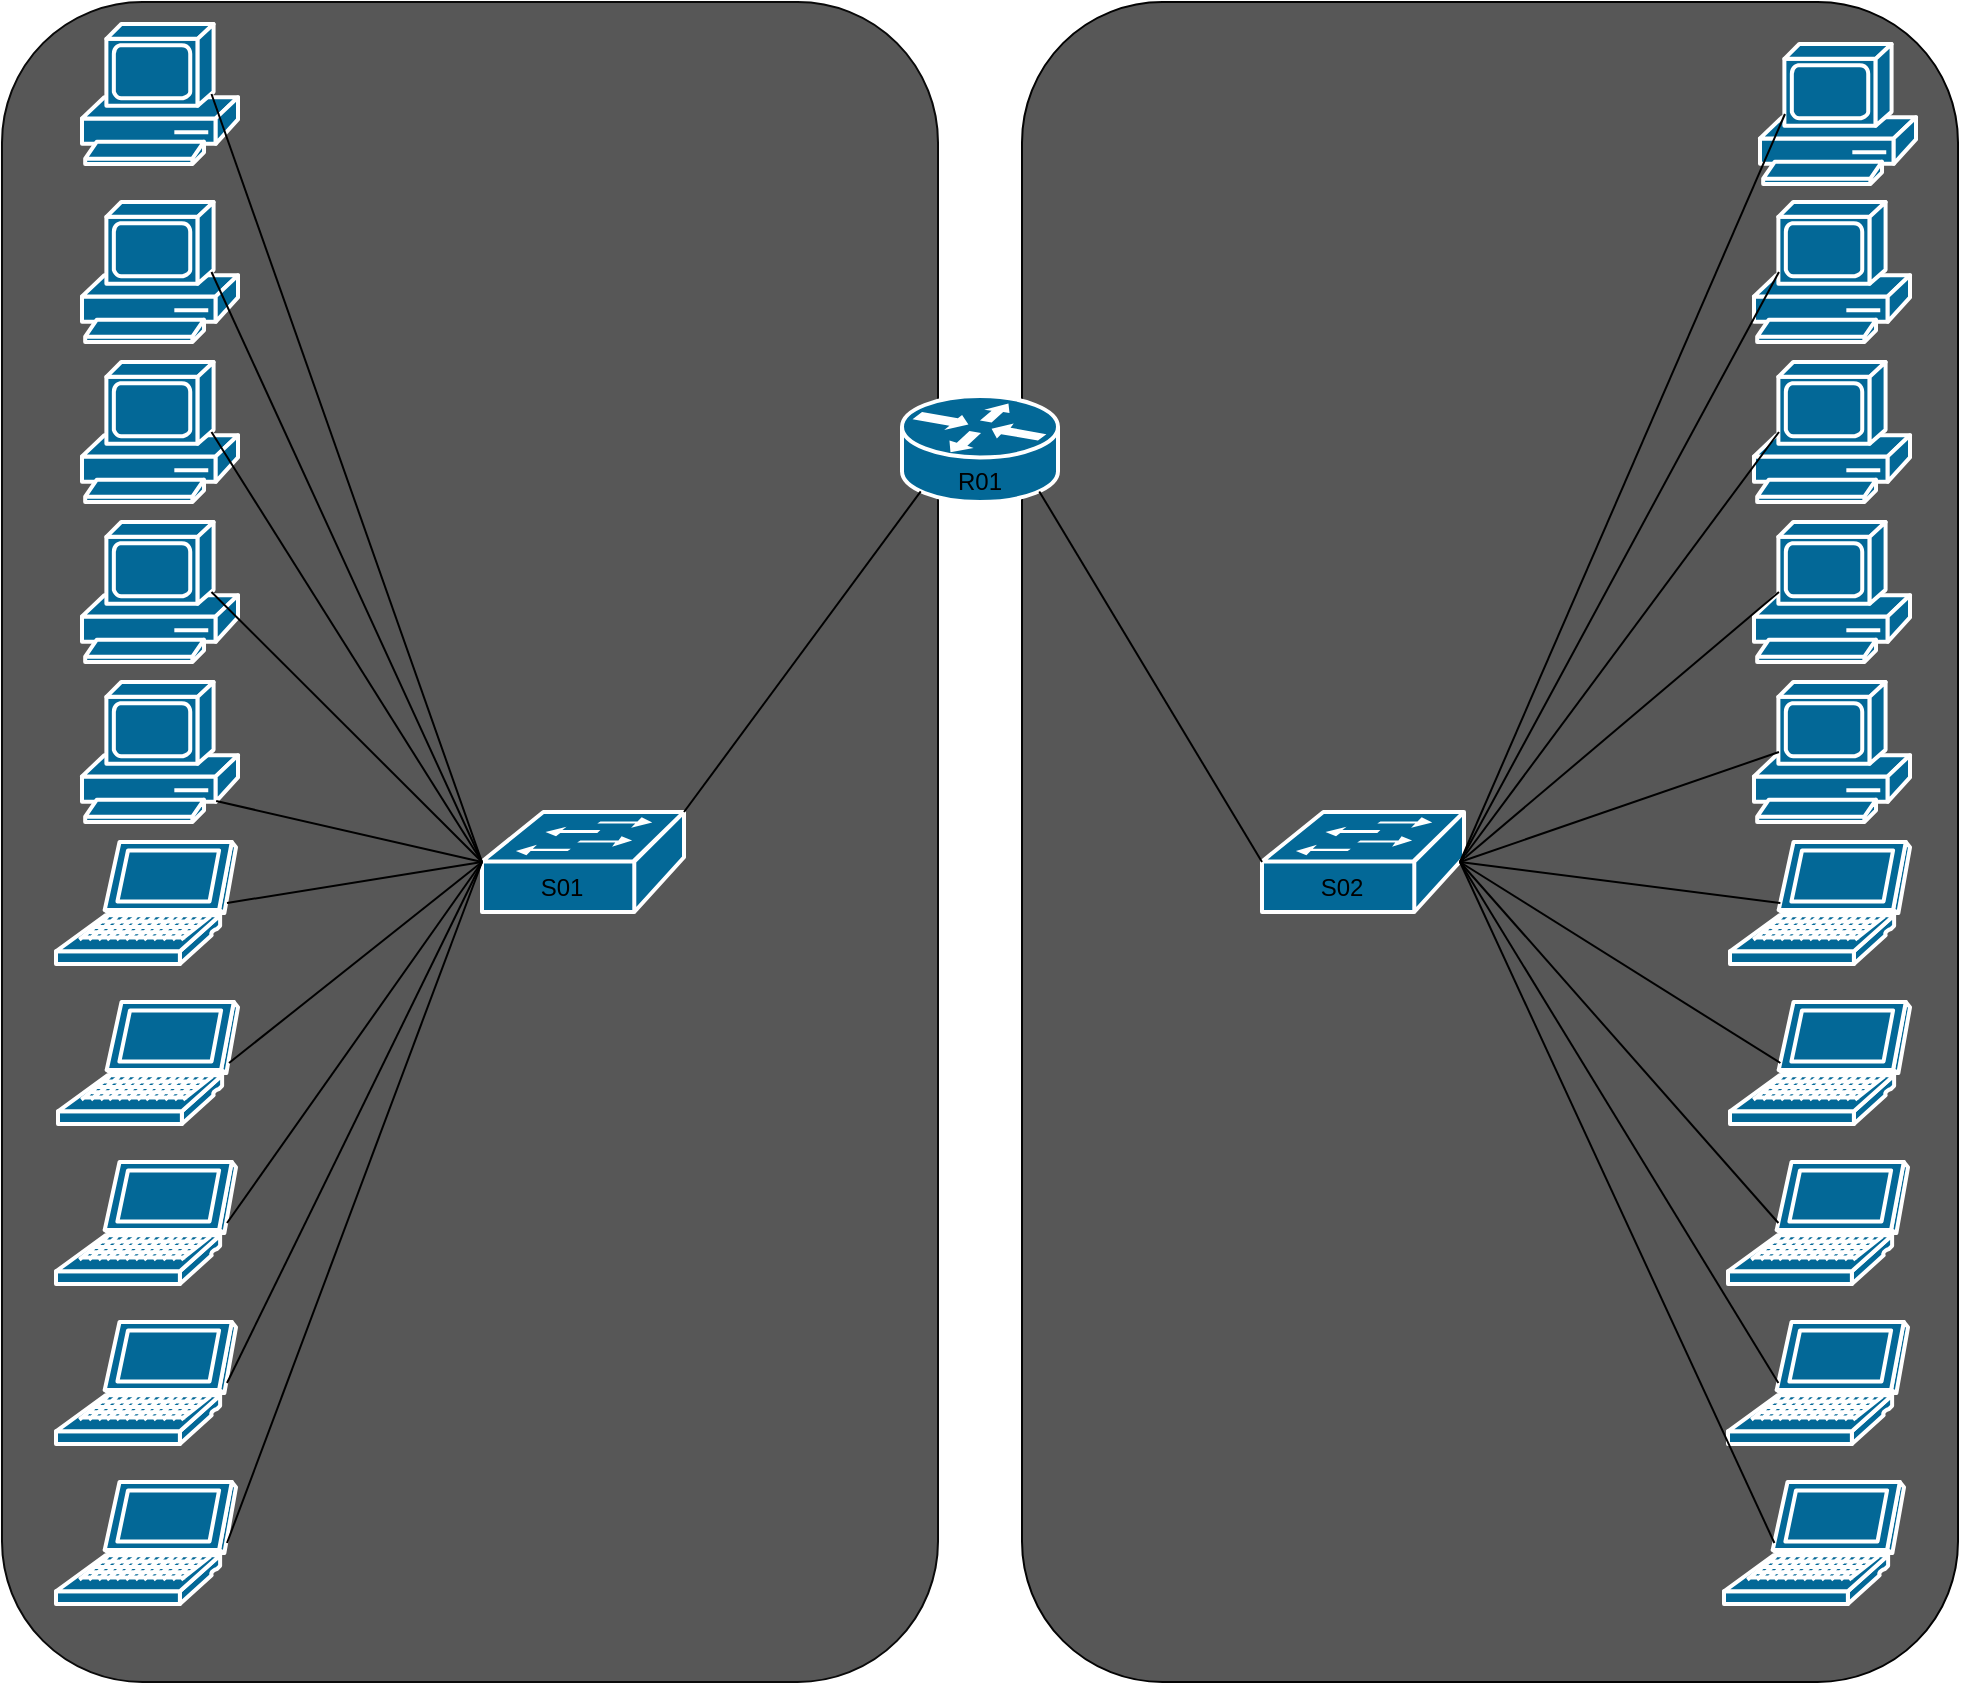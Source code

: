 <mxfile version="25.0.2">
  <diagram name="Page-1" id="c37626ed-c26b-45fb-9056-f9ebc6bb27b6">
    <mxGraphModel dx="1436" dy="968" grid="1" gridSize="10" guides="1" tooltips="1" connect="1" arrows="1" fold="1" page="1" pageScale="1" pageWidth="1100" pageHeight="850" background="none" math="0" shadow="0">
      <root>
        <mxCell id="0" />
        <mxCell id="1" parent="0" />
        <mxCell id="c2ib2R5SYT6zTNgJE4Cd-11" value="" style="rounded=1;whiteSpace=wrap;html=1;fillColor=#575757;gradientColor=none;strokeColor=#030303;" vertex="1" parent="1">
          <mxGeometry x="560" y="47" width="468" height="840" as="geometry" />
        </mxCell>
        <mxCell id="c2ib2R5SYT6zTNgJE4Cd-10" value="" style="rounded=1;whiteSpace=wrap;html=1;fillColor=#575757;strokeColor=#0A0A0A;" vertex="1" parent="1">
          <mxGeometry x="50" y="47" width="468" height="840" as="geometry" />
        </mxCell>
        <mxCell id="CcqRgjcuu0jam1b1uMW6-3" value="" style="shape=mxgraph.cisco.switches.workgroup_switch;sketch=0;html=1;pointerEvents=1;dashed=0;fillColor=#036897;strokeColor=#ffffff;strokeWidth=2;verticalLabelPosition=bottom;verticalAlign=top;align=center;outlineConnect=0;" parent="1" vertex="1">
          <mxGeometry x="680" y="452" width="101" height="50" as="geometry" />
        </mxCell>
        <mxCell id="CcqRgjcuu0jam1b1uMW6-4" value="" style="shape=mxgraph.cisco.routers.router;sketch=0;html=1;pointerEvents=1;dashed=0;fillColor=#036897;strokeColor=#ffffff;strokeWidth=2;verticalLabelPosition=bottom;verticalAlign=top;align=center;outlineConnect=0;" parent="1" vertex="1">
          <mxGeometry x="500" y="244" width="78" height="53" as="geometry" />
        </mxCell>
        <mxCell id="CcqRgjcuu0jam1b1uMW6-5" value="" style="shape=mxgraph.cisco.switches.workgroup_switch;sketch=0;html=1;pointerEvents=1;dashed=0;fillColor=#036897;strokeColor=#ffffff;strokeWidth=2;verticalLabelPosition=bottom;verticalAlign=top;align=center;outlineConnect=0;" parent="1" vertex="1">
          <mxGeometry x="290" y="452" width="101" height="50" as="geometry" />
        </mxCell>
        <mxCell id="CcqRgjcuu0jam1b1uMW6-6" value="" style="shape=mxgraph.cisco.computers_and_peripherals.pc;sketch=0;html=1;pointerEvents=1;dashed=0;fillColor=#036897;strokeColor=#ffffff;strokeWidth=2;verticalLabelPosition=bottom;verticalAlign=top;align=center;outlineConnect=0;" parent="1" vertex="1">
          <mxGeometry x="90" y="58" width="78" height="70" as="geometry" />
        </mxCell>
        <mxCell id="CcqRgjcuu0jam1b1uMW6-8" value="" style="shape=mxgraph.cisco.computers_and_peripherals.pc;sketch=0;html=1;pointerEvents=1;dashed=0;fillColor=#036897;strokeColor=#ffffff;strokeWidth=2;verticalLabelPosition=bottom;verticalAlign=top;align=center;outlineConnect=0;" parent="1" vertex="1">
          <mxGeometry x="90" y="147" width="78" height="70" as="geometry" />
        </mxCell>
        <mxCell id="CcqRgjcuu0jam1b1uMW6-9" value="" style="shape=mxgraph.cisco.computers_and_peripherals.pc;sketch=0;html=1;pointerEvents=1;dashed=0;fillColor=#036897;strokeColor=#ffffff;strokeWidth=2;verticalLabelPosition=bottom;verticalAlign=top;align=center;outlineConnect=0;" parent="1" vertex="1">
          <mxGeometry x="90" y="227" width="78" height="70" as="geometry" />
        </mxCell>
        <mxCell id="CcqRgjcuu0jam1b1uMW6-10" value="" style="shape=mxgraph.cisco.computers_and_peripherals.pc;sketch=0;html=1;pointerEvents=1;dashed=0;fillColor=#036897;strokeColor=#ffffff;strokeWidth=2;verticalLabelPosition=bottom;verticalAlign=top;align=center;outlineConnect=0;" parent="1" vertex="1">
          <mxGeometry x="90" y="307" width="78" height="70" as="geometry" />
        </mxCell>
        <mxCell id="CcqRgjcuu0jam1b1uMW6-11" value="" style="shape=mxgraph.cisco.computers_and_peripherals.pc;sketch=0;html=1;pointerEvents=1;dashed=0;fillColor=#036897;strokeColor=#ffffff;strokeWidth=2;verticalLabelPosition=bottom;verticalAlign=top;align=center;outlineConnect=0;" parent="1" vertex="1">
          <mxGeometry x="90" y="387" width="78" height="70" as="geometry" />
        </mxCell>
        <mxCell id="CcqRgjcuu0jam1b1uMW6-12" value="" style="shape=mxgraph.cisco.computers_and_peripherals.laptop;sketch=0;html=1;pointerEvents=1;dashed=0;fillColor=#036897;strokeColor=#ffffff;strokeWidth=2;verticalLabelPosition=bottom;verticalAlign=top;align=center;outlineConnect=0;" parent="1" vertex="1">
          <mxGeometry x="77" y="467" width="90" height="61" as="geometry" />
        </mxCell>
        <mxCell id="CcqRgjcuu0jam1b1uMW6-13" value="" style="shape=mxgraph.cisco.computers_and_peripherals.laptop;sketch=0;html=1;pointerEvents=1;dashed=0;fillColor=#036897;strokeColor=#ffffff;strokeWidth=2;verticalLabelPosition=bottom;verticalAlign=top;align=center;outlineConnect=0;" parent="1" vertex="1">
          <mxGeometry x="78" y="547" width="90" height="61" as="geometry" />
        </mxCell>
        <mxCell id="CcqRgjcuu0jam1b1uMW6-14" value="" style="shape=mxgraph.cisco.computers_and_peripherals.laptop;sketch=0;html=1;pointerEvents=1;dashed=0;fillColor=#036897;strokeColor=#ffffff;strokeWidth=2;verticalLabelPosition=bottom;verticalAlign=top;align=center;outlineConnect=0;" parent="1" vertex="1">
          <mxGeometry x="77" y="627" width="90" height="61" as="geometry" />
        </mxCell>
        <mxCell id="CcqRgjcuu0jam1b1uMW6-15" value="" style="shape=mxgraph.cisco.computers_and_peripherals.laptop;sketch=0;html=1;pointerEvents=1;dashed=0;fillColor=#036897;strokeColor=#ffffff;strokeWidth=2;verticalLabelPosition=bottom;verticalAlign=top;align=center;outlineConnect=0;" parent="1" vertex="1">
          <mxGeometry x="77" y="707" width="90" height="61" as="geometry" />
        </mxCell>
        <mxCell id="CcqRgjcuu0jam1b1uMW6-25" value="" style="shape=mxgraph.cisco.computers_and_peripherals.pc;sketch=0;html=1;pointerEvents=1;dashed=0;fillColor=#036897;strokeColor=#ffffff;strokeWidth=2;verticalLabelPosition=bottom;verticalAlign=top;align=center;outlineConnect=0;" parent="1" vertex="1">
          <mxGeometry x="929" y="68" width="78" height="70" as="geometry" />
        </mxCell>
        <mxCell id="CcqRgjcuu0jam1b1uMW6-26" value="" style="shape=mxgraph.cisco.computers_and_peripherals.pc;sketch=0;html=1;pointerEvents=1;dashed=0;fillColor=#036897;strokeColor=#ffffff;strokeWidth=2;verticalLabelPosition=bottom;verticalAlign=top;align=center;outlineConnect=0;" parent="1" vertex="1">
          <mxGeometry x="926" y="147" width="78" height="70" as="geometry" />
        </mxCell>
        <mxCell id="CcqRgjcuu0jam1b1uMW6-27" value="" style="shape=mxgraph.cisco.computers_and_peripherals.pc;sketch=0;html=1;pointerEvents=1;dashed=0;fillColor=#036897;strokeColor=#ffffff;strokeWidth=2;verticalLabelPosition=bottom;verticalAlign=top;align=center;outlineConnect=0;" parent="1" vertex="1">
          <mxGeometry x="926" y="227" width="78" height="70" as="geometry" />
        </mxCell>
        <mxCell id="CcqRgjcuu0jam1b1uMW6-28" value="" style="shape=mxgraph.cisco.computers_and_peripherals.pc;sketch=0;html=1;pointerEvents=1;dashed=0;fillColor=#036897;strokeColor=#ffffff;strokeWidth=2;verticalLabelPosition=bottom;verticalAlign=top;align=center;outlineConnect=0;" parent="1" vertex="1">
          <mxGeometry x="926" y="307" width="78" height="70" as="geometry" />
        </mxCell>
        <mxCell id="CcqRgjcuu0jam1b1uMW6-29" value="" style="shape=mxgraph.cisco.computers_and_peripherals.pc;sketch=0;html=1;pointerEvents=1;dashed=0;fillColor=#036897;strokeColor=#ffffff;strokeWidth=2;verticalLabelPosition=bottom;verticalAlign=top;align=center;outlineConnect=0;" parent="1" vertex="1">
          <mxGeometry x="926" y="387" width="78" height="70" as="geometry" />
        </mxCell>
        <mxCell id="CcqRgjcuu0jam1b1uMW6-30" value="" style="shape=mxgraph.cisco.computers_and_peripherals.laptop;sketch=0;html=1;pointerEvents=1;dashed=0;fillColor=#036897;strokeColor=#ffffff;strokeWidth=2;verticalLabelPosition=bottom;verticalAlign=top;align=center;outlineConnect=0;" parent="1" vertex="1">
          <mxGeometry x="914" y="467" width="90" height="61" as="geometry" />
        </mxCell>
        <mxCell id="CcqRgjcuu0jam1b1uMW6-31" value="" style="shape=mxgraph.cisco.computers_and_peripherals.laptop;sketch=0;html=1;pointerEvents=1;dashed=0;fillColor=#036897;strokeColor=#ffffff;strokeWidth=2;verticalLabelPosition=bottom;verticalAlign=top;align=center;outlineConnect=0;" parent="1" vertex="1">
          <mxGeometry x="914" y="547" width="90" height="61" as="geometry" />
        </mxCell>
        <mxCell id="CcqRgjcuu0jam1b1uMW6-32" value="" style="shape=mxgraph.cisco.computers_and_peripherals.laptop;sketch=0;html=1;pointerEvents=1;dashed=0;fillColor=#036897;strokeColor=#ffffff;strokeWidth=2;verticalLabelPosition=bottom;verticalAlign=top;align=center;outlineConnect=0;" parent="1" vertex="1">
          <mxGeometry x="913" y="627" width="90" height="61" as="geometry" />
        </mxCell>
        <mxCell id="CcqRgjcuu0jam1b1uMW6-33" value="" style="shape=mxgraph.cisco.computers_and_peripherals.laptop;sketch=0;html=1;pointerEvents=1;dashed=0;fillColor=#036897;strokeColor=#ffffff;strokeWidth=2;verticalLabelPosition=bottom;verticalAlign=top;align=center;outlineConnect=0;" parent="1" vertex="1">
          <mxGeometry x="913" y="707" width="90" height="61" as="geometry" />
        </mxCell>
        <mxCell id="TWZn_f3_A86rQGEhpxx3-1" value="" style="endArrow=none;html=1;rounded=0;entryX=0;entryY=0.5;entryDx=0;entryDy=0;entryPerimeter=0;exitX=0.83;exitY=0.5;exitDx=0;exitDy=0;exitPerimeter=0;" parent="1" source="CcqRgjcuu0jam1b1uMW6-6" target="CcqRgjcuu0jam1b1uMW6-5" edge="1">
          <mxGeometry width="50" height="50" relative="1" as="geometry">
            <mxPoint x="570" y="467" as="sourcePoint" />
            <mxPoint x="620" y="417" as="targetPoint" />
          </mxGeometry>
        </mxCell>
        <mxCell id="6IX21JZKE8CMq9LOXgGr-6" value="" style="endArrow=none;html=1;rounded=0;entryX=0;entryY=0.5;entryDx=0;entryDy=0;entryPerimeter=0;exitX=0.95;exitY=0.5;exitDx=0;exitDy=0;exitPerimeter=0;" parent="1" source="CcqRgjcuu0jam1b1uMW6-12" target="CcqRgjcuu0jam1b1uMW6-5" edge="1">
          <mxGeometry width="50" height="50" relative="1" as="geometry">
            <mxPoint x="570" y="467" as="sourcePoint" />
            <mxPoint x="620" y="417" as="targetPoint" />
          </mxGeometry>
        </mxCell>
        <mxCell id="6IX21JZKE8CMq9LOXgGr-7" value="" style="endArrow=none;html=1;rounded=0;entryX=0;entryY=0.5;entryDx=0;entryDy=0;entryPerimeter=0;exitX=0.95;exitY=0.5;exitDx=0;exitDy=0;exitPerimeter=0;" parent="1" source="CcqRgjcuu0jam1b1uMW6-13" target="CcqRgjcuu0jam1b1uMW6-5" edge="1">
          <mxGeometry width="50" height="50" relative="1" as="geometry">
            <mxPoint x="570" y="467" as="sourcePoint" />
            <mxPoint x="620" y="417" as="targetPoint" />
          </mxGeometry>
        </mxCell>
        <mxCell id="6IX21JZKE8CMq9LOXgGr-8" value="" style="endArrow=none;html=1;rounded=0;entryX=0;entryY=0.5;entryDx=0;entryDy=0;entryPerimeter=0;exitX=0.95;exitY=0.5;exitDx=0;exitDy=0;exitPerimeter=0;" parent="1" source="CcqRgjcuu0jam1b1uMW6-14" target="CcqRgjcuu0jam1b1uMW6-5" edge="1">
          <mxGeometry width="50" height="50" relative="1" as="geometry">
            <mxPoint x="570" y="467" as="sourcePoint" />
            <mxPoint x="620" y="417" as="targetPoint" />
          </mxGeometry>
        </mxCell>
        <mxCell id="6IX21JZKE8CMq9LOXgGr-10" value="" style="endArrow=none;html=1;rounded=0;exitX=0;exitY=0.5;exitDx=0;exitDy=0;exitPerimeter=0;entryX=0.95;entryY=0.5;entryDx=0;entryDy=0;entryPerimeter=0;" parent="1" source="CcqRgjcuu0jam1b1uMW6-5" target="CcqRgjcuu0jam1b1uMW6-15" edge="1">
          <mxGeometry width="50" height="50" relative="1" as="geometry">
            <mxPoint x="390" y="267" as="sourcePoint" />
            <mxPoint x="620" y="417" as="targetPoint" />
          </mxGeometry>
        </mxCell>
        <mxCell id="6IX21JZKE8CMq9LOXgGr-11" value="" style="endArrow=none;html=1;rounded=0;entryX=0.98;entryY=0.5;entryDx=0;entryDy=0;entryPerimeter=0;exitX=0.16;exitY=0.5;exitDx=0;exitDy=0;exitPerimeter=0;" parent="1" source="CcqRgjcuu0jam1b1uMW6-25" target="CcqRgjcuu0jam1b1uMW6-3" edge="1">
          <mxGeometry width="50" height="50" relative="1" as="geometry">
            <mxPoint x="570" y="467" as="sourcePoint" />
            <mxPoint x="620" y="417" as="targetPoint" />
          </mxGeometry>
        </mxCell>
        <mxCell id="6IX21JZKE8CMq9LOXgGr-13" value="" style="endArrow=none;html=1;rounded=0;entryX=0.98;entryY=0.5;entryDx=0;entryDy=0;entryPerimeter=0;exitX=0.28;exitY=0.5;exitDx=0;exitDy=0;exitPerimeter=0;" parent="1" source="CcqRgjcuu0jam1b1uMW6-33" target="CcqRgjcuu0jam1b1uMW6-3" edge="1">
          <mxGeometry width="50" height="50" relative="1" as="geometry">
            <mxPoint x="570" y="467" as="sourcePoint" />
            <mxPoint x="620" y="417" as="targetPoint" />
          </mxGeometry>
        </mxCell>
        <mxCell id="6IX21JZKE8CMq9LOXgGr-15" value="" style="endArrow=none;html=1;rounded=0;entryX=0.98;entryY=0.5;entryDx=0;entryDy=0;entryPerimeter=0;exitX=0.28;exitY=0.5;exitDx=0;exitDy=0;exitPerimeter=0;" parent="1" source="CcqRgjcuu0jam1b1uMW6-31" target="CcqRgjcuu0jam1b1uMW6-3" edge="1">
          <mxGeometry width="50" height="50" relative="1" as="geometry">
            <mxPoint x="570" y="467" as="sourcePoint" />
            <mxPoint x="620" y="417" as="targetPoint" />
          </mxGeometry>
        </mxCell>
        <mxCell id="6IX21JZKE8CMq9LOXgGr-16" value="" style="endArrow=none;html=1;rounded=0;entryX=0.98;entryY=0.5;entryDx=0;entryDy=0;entryPerimeter=0;exitX=0.28;exitY=0.5;exitDx=0;exitDy=0;exitPerimeter=0;" parent="1" source="CcqRgjcuu0jam1b1uMW6-30" target="CcqRgjcuu0jam1b1uMW6-3" edge="1">
          <mxGeometry width="50" height="50" relative="1" as="geometry">
            <mxPoint x="570" y="467" as="sourcePoint" />
            <mxPoint x="620" y="417" as="targetPoint" />
          </mxGeometry>
        </mxCell>
        <mxCell id="6IX21JZKE8CMq9LOXgGr-17" value="" style="endArrow=none;html=1;rounded=0;entryX=0.98;entryY=0.5;entryDx=0;entryDy=0;entryPerimeter=0;exitX=0.16;exitY=0.5;exitDx=0;exitDy=0;exitPerimeter=0;" parent="1" source="CcqRgjcuu0jam1b1uMW6-29" target="CcqRgjcuu0jam1b1uMW6-3" edge="1">
          <mxGeometry width="50" height="50" relative="1" as="geometry">
            <mxPoint x="570" y="467" as="sourcePoint" />
            <mxPoint x="620" y="417" as="targetPoint" />
          </mxGeometry>
        </mxCell>
        <mxCell id="6IX21JZKE8CMq9LOXgGr-18" value="" style="endArrow=none;html=1;rounded=0;entryX=0.98;entryY=0.5;entryDx=0;entryDy=0;entryPerimeter=0;exitX=0.16;exitY=0.5;exitDx=0;exitDy=0;exitPerimeter=0;" parent="1" source="CcqRgjcuu0jam1b1uMW6-28" target="CcqRgjcuu0jam1b1uMW6-3" edge="1">
          <mxGeometry width="50" height="50" relative="1" as="geometry">
            <mxPoint x="570" y="467" as="sourcePoint" />
            <mxPoint x="620" y="417" as="targetPoint" />
          </mxGeometry>
        </mxCell>
        <mxCell id="6IX21JZKE8CMq9LOXgGr-19" value="" style="endArrow=none;html=1;rounded=0;entryX=0.98;entryY=0.5;entryDx=0;entryDy=0;entryPerimeter=0;exitX=0.16;exitY=0.5;exitDx=0;exitDy=0;exitPerimeter=0;" parent="1" source="CcqRgjcuu0jam1b1uMW6-27" target="CcqRgjcuu0jam1b1uMW6-3" edge="1">
          <mxGeometry width="50" height="50" relative="1" as="geometry">
            <mxPoint x="570" y="467" as="sourcePoint" />
            <mxPoint x="620" y="417" as="targetPoint" />
          </mxGeometry>
        </mxCell>
        <mxCell id="6IX21JZKE8CMq9LOXgGr-20" value="" style="endArrow=none;html=1;rounded=0;entryX=0.98;entryY=0.5;entryDx=0;entryDy=0;entryPerimeter=0;exitX=0.16;exitY=0.5;exitDx=0;exitDy=0;exitPerimeter=0;" parent="1" source="CcqRgjcuu0jam1b1uMW6-26" target="CcqRgjcuu0jam1b1uMW6-3" edge="1">
          <mxGeometry width="50" height="50" relative="1" as="geometry">
            <mxPoint x="570" y="467" as="sourcePoint" />
            <mxPoint x="620" y="417" as="targetPoint" />
          </mxGeometry>
        </mxCell>
        <mxCell id="c2ib2R5SYT6zTNgJE4Cd-1" value="" style="shape=mxgraph.cisco.computers_and_peripherals.laptop;sketch=0;html=1;pointerEvents=1;dashed=0;fillColor=#036897;strokeColor=#ffffff;strokeWidth=2;verticalLabelPosition=bottom;verticalAlign=top;align=center;outlineConnect=0;" vertex="1" parent="1">
          <mxGeometry x="77" y="787" width="90" height="61" as="geometry" />
        </mxCell>
        <mxCell id="c2ib2R5SYT6zTNgJE4Cd-2" value="" style="shape=mxgraph.cisco.computers_and_peripherals.laptop;sketch=0;html=1;pointerEvents=1;dashed=0;fillColor=#036897;strokeColor=#ffffff;strokeWidth=2;verticalLabelPosition=bottom;verticalAlign=top;align=center;outlineConnect=0;" vertex="1" parent="1">
          <mxGeometry x="911" y="787" width="90" height="61" as="geometry" />
        </mxCell>
        <mxCell id="c2ib2R5SYT6zTNgJE4Cd-3" value="" style="endArrow=none;html=1;rounded=0;exitX=0.83;exitY=0.5;exitDx=0;exitDy=0;exitPerimeter=0;entryX=0;entryY=0.5;entryDx=0;entryDy=0;entryPerimeter=0;" edge="1" parent="1" source="CcqRgjcuu0jam1b1uMW6-8" target="CcqRgjcuu0jam1b1uMW6-5">
          <mxGeometry width="50" height="50" relative="1" as="geometry">
            <mxPoint x="570" y="467" as="sourcePoint" />
            <mxPoint x="620" y="417" as="targetPoint" />
          </mxGeometry>
        </mxCell>
        <mxCell id="c2ib2R5SYT6zTNgJE4Cd-6" value="" style="endArrow=none;html=1;rounded=0;exitX=0.83;exitY=0.5;exitDx=0;exitDy=0;exitPerimeter=0;entryX=0;entryY=0.5;entryDx=0;entryDy=0;entryPerimeter=0;" edge="1" parent="1" source="CcqRgjcuu0jam1b1uMW6-10" target="CcqRgjcuu0jam1b1uMW6-5">
          <mxGeometry width="50" height="50" relative="1" as="geometry">
            <mxPoint x="570" y="467" as="sourcePoint" />
            <mxPoint x="620" y="417" as="targetPoint" />
          </mxGeometry>
        </mxCell>
        <mxCell id="c2ib2R5SYT6zTNgJE4Cd-7" value="" style="endArrow=none;html=1;rounded=0;exitX=0.86;exitY=0.85;exitDx=0;exitDy=0;exitPerimeter=0;entryX=0;entryY=0.5;entryDx=0;entryDy=0;entryPerimeter=0;" edge="1" parent="1" source="CcqRgjcuu0jam1b1uMW6-11" target="CcqRgjcuu0jam1b1uMW6-5">
          <mxGeometry width="50" height="50" relative="1" as="geometry">
            <mxPoint x="570" y="467" as="sourcePoint" />
            <mxPoint x="620" y="417" as="targetPoint" />
          </mxGeometry>
        </mxCell>
        <mxCell id="c2ib2R5SYT6zTNgJE4Cd-8" value="" style="endArrow=none;html=1;rounded=0;entryX=0;entryY=0.5;entryDx=0;entryDy=0;entryPerimeter=0;exitX=0.83;exitY=0.5;exitDx=0;exitDy=0;exitPerimeter=0;" edge="1" parent="1" source="CcqRgjcuu0jam1b1uMW6-9" target="CcqRgjcuu0jam1b1uMW6-5">
          <mxGeometry width="50" height="50" relative="1" as="geometry">
            <mxPoint x="180" y="337" as="sourcePoint" />
            <mxPoint x="620" y="417" as="targetPoint" />
          </mxGeometry>
        </mxCell>
        <mxCell id="c2ib2R5SYT6zTNgJE4Cd-9" value="" style="endArrow=none;html=1;rounded=0;entryX=0.28;entryY=0.5;entryDx=0;entryDy=0;entryPerimeter=0;exitX=0.98;exitY=0.5;exitDx=0;exitDy=0;exitPerimeter=0;" edge="1" parent="1" source="CcqRgjcuu0jam1b1uMW6-3" target="c2ib2R5SYT6zTNgJE4Cd-2">
          <mxGeometry width="50" height="50" relative="1" as="geometry">
            <mxPoint x="570" y="467" as="sourcePoint" />
            <mxPoint x="620" y="417" as="targetPoint" />
          </mxGeometry>
        </mxCell>
        <mxCell id="c2ib2R5SYT6zTNgJE4Cd-13" value="" style="endArrow=none;html=1;rounded=0;entryX=0.12;entryY=0.9;entryDx=0;entryDy=0;entryPerimeter=0;exitX=1;exitY=0;exitDx=0;exitDy=0;exitPerimeter=0;" edge="1" parent="1" source="CcqRgjcuu0jam1b1uMW6-5" target="CcqRgjcuu0jam1b1uMW6-4">
          <mxGeometry width="50" height="50" relative="1" as="geometry">
            <mxPoint x="630" y="477" as="sourcePoint" />
            <mxPoint x="680" y="427" as="targetPoint" />
          </mxGeometry>
        </mxCell>
        <mxCell id="c2ib2R5SYT6zTNgJE4Cd-14" value="" style="endArrow=none;html=1;rounded=0;entryX=0.88;entryY=0.9;entryDx=0;entryDy=0;entryPerimeter=0;exitX=0;exitY=0.5;exitDx=0;exitDy=0;exitPerimeter=0;" edge="1" parent="1" source="CcqRgjcuu0jam1b1uMW6-3" target="CcqRgjcuu0jam1b1uMW6-4">
          <mxGeometry width="50" height="50" relative="1" as="geometry">
            <mxPoint x="630" y="477" as="sourcePoint" />
            <mxPoint x="680" y="427" as="targetPoint" />
          </mxGeometry>
        </mxCell>
        <mxCell id="c2ib2R5SYT6zTNgJE4Cd-15" value="R01" style="text;html=1;align=center;verticalAlign=middle;whiteSpace=wrap;rounded=0;" vertex="1" parent="1">
          <mxGeometry x="509" y="272" width="60" height="30" as="geometry" />
        </mxCell>
        <mxCell id="c2ib2R5SYT6zTNgJE4Cd-16" value="S01" style="text;html=1;align=center;verticalAlign=middle;whiteSpace=wrap;rounded=0;" vertex="1" parent="1">
          <mxGeometry x="300" y="475" width="60" height="30" as="geometry" />
        </mxCell>
        <mxCell id="c2ib2R5SYT6zTNgJE4Cd-17" value="S02" style="text;html=1;align=center;verticalAlign=middle;whiteSpace=wrap;rounded=0;" vertex="1" parent="1">
          <mxGeometry x="690" y="475" width="60" height="30" as="geometry" />
        </mxCell>
        <mxCell id="c2ib2R5SYT6zTNgJE4Cd-18" value="" style="endArrow=none;html=1;rounded=0;exitX=0.95;exitY=0.5;exitDx=0;exitDy=0;exitPerimeter=0;entryX=0;entryY=0.5;entryDx=0;entryDy=0;entryPerimeter=0;" edge="1" parent="1" source="c2ib2R5SYT6zTNgJE4Cd-1" target="CcqRgjcuu0jam1b1uMW6-5">
          <mxGeometry width="50" height="50" relative="1" as="geometry">
            <mxPoint x="580" y="450" as="sourcePoint" />
            <mxPoint x="630" y="400" as="targetPoint" />
          </mxGeometry>
        </mxCell>
        <mxCell id="c2ib2R5SYT6zTNgJE4Cd-19" value="" style="endArrow=none;html=1;rounded=0;entryX=0.28;entryY=0.5;entryDx=0;entryDy=0;entryPerimeter=0;exitX=0.98;exitY=0.5;exitDx=0;exitDy=0;exitPerimeter=0;" edge="1" parent="1" source="CcqRgjcuu0jam1b1uMW6-3" target="CcqRgjcuu0jam1b1uMW6-32">
          <mxGeometry width="50" height="50" relative="1" as="geometry">
            <mxPoint x="580" y="450" as="sourcePoint" />
            <mxPoint x="630" y="400" as="targetPoint" />
          </mxGeometry>
        </mxCell>
      </root>
    </mxGraphModel>
  </diagram>
</mxfile>
